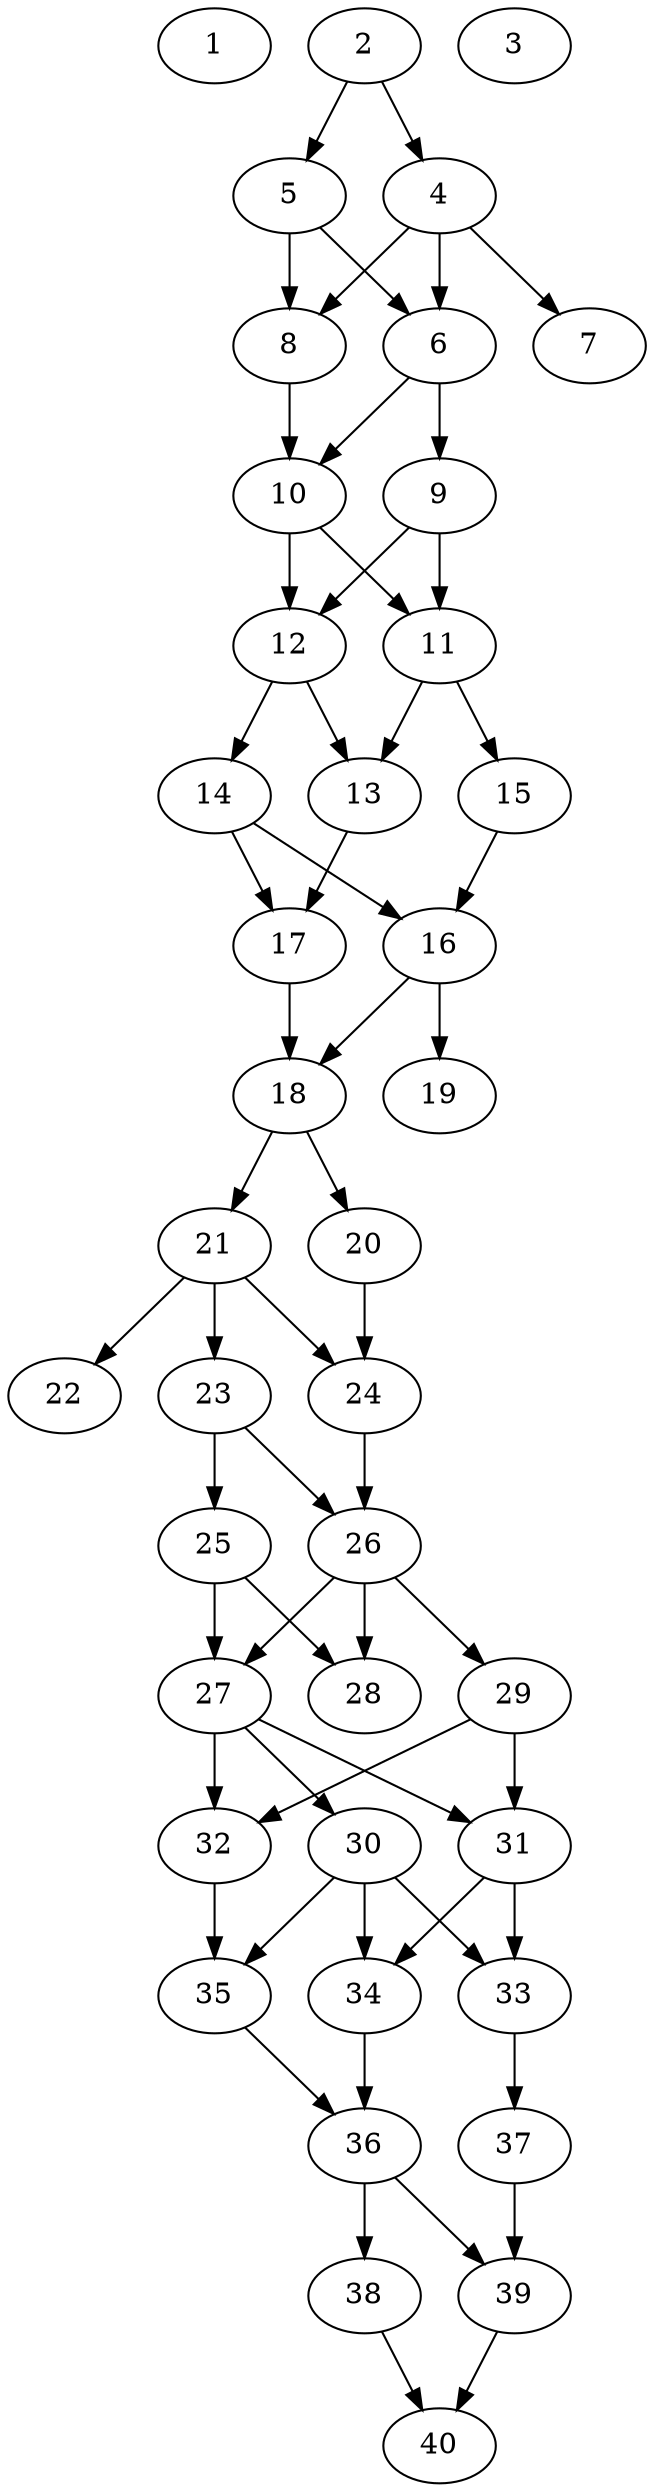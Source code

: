 // DAG automatically generated by daggen at Thu Oct  3 14:06:49 2019
// ./daggen --dot -n 40 --ccr 0.5 --fat 0.3 --regular 0.7 --density 0.7 --mindata 5242880 --maxdata 52428800 
digraph G {
  1 [size="31885312", alpha="0.17", expect_size="15942656"] 
  2 [size="55033856", alpha="0.17", expect_size="27516928"] 
  2 -> 4 [size ="27516928"]
  2 -> 5 [size ="27516928"]
  3 [size="97830912", alpha="0.13", expect_size="48915456"] 
  4 [size="40011776", alpha="0.10", expect_size="20005888"] 
  4 -> 6 [size ="20005888"]
  4 -> 7 [size ="20005888"]
  4 -> 8 [size ="20005888"]
  5 [size="33001472", alpha="0.01", expect_size="16500736"] 
  5 -> 6 [size ="16500736"]
  5 -> 8 [size ="16500736"]
  6 [size="72210432", alpha="0.01", expect_size="36105216"] 
  6 -> 9 [size ="36105216"]
  6 -> 10 [size ="36105216"]
  7 [size="13760512", alpha="0.11", expect_size="6880256"] 
  8 [size="45221888", alpha="0.09", expect_size="22610944"] 
  8 -> 10 [size ="22610944"]
  9 [size="66041856", alpha="0.20", expect_size="33020928"] 
  9 -> 11 [size ="33020928"]
  9 -> 12 [size ="33020928"]
  10 [size="32339968", alpha="0.04", expect_size="16169984"] 
  10 -> 11 [size ="16169984"]
  10 -> 12 [size ="16169984"]
  11 [size="48386048", alpha="0.01", expect_size="24193024"] 
  11 -> 13 [size ="24193024"]
  11 -> 15 [size ="24193024"]
  12 [size="34887680", alpha="0.11", expect_size="17443840"] 
  12 -> 13 [size ="17443840"]
  12 -> 14 [size ="17443840"]
  13 [size="22282240", alpha="0.17", expect_size="11141120"] 
  13 -> 17 [size ="11141120"]
  14 [size="83757056", alpha="0.04", expect_size="41878528"] 
  14 -> 16 [size ="41878528"]
  14 -> 17 [size ="41878528"]
  15 [size="37793792", alpha="0.03", expect_size="18896896"] 
  15 -> 16 [size ="18896896"]
  16 [size="41193472", alpha="0.03", expect_size="20596736"] 
  16 -> 18 [size ="20596736"]
  16 -> 19 [size ="20596736"]
  17 [size="46610432", alpha="0.15", expect_size="23305216"] 
  17 -> 18 [size ="23305216"]
  18 [size="98086912", alpha="0.15", expect_size="49043456"] 
  18 -> 20 [size ="49043456"]
  18 -> 21 [size ="49043456"]
  19 [size="44580864", alpha="0.13", expect_size="22290432"] 
  20 [size="42311680", alpha="0.17", expect_size="21155840"] 
  20 -> 24 [size ="21155840"]
  21 [size="60379136", alpha="0.05", expect_size="30189568"] 
  21 -> 22 [size ="30189568"]
  21 -> 23 [size ="30189568"]
  21 -> 24 [size ="30189568"]
  22 [size="67356672", alpha="0.02", expect_size="33678336"] 
  23 [size="23601152", alpha="0.18", expect_size="11800576"] 
  23 -> 25 [size ="11800576"]
  23 -> 26 [size ="11800576"]
  24 [size="11393024", alpha="0.20", expect_size="5696512"] 
  24 -> 26 [size ="5696512"]
  25 [size="28620800", alpha="0.06", expect_size="14310400"] 
  25 -> 27 [size ="14310400"]
  25 -> 28 [size ="14310400"]
  26 [size="44242944", alpha="0.06", expect_size="22121472"] 
  26 -> 27 [size ="22121472"]
  26 -> 28 [size ="22121472"]
  26 -> 29 [size ="22121472"]
  27 [size="57468928", alpha="0.07", expect_size="28734464"] 
  27 -> 30 [size ="28734464"]
  27 -> 31 [size ="28734464"]
  27 -> 32 [size ="28734464"]
  28 [size="31817728", alpha="0.15", expect_size="15908864"] 
  29 [size="104390656", alpha="0.15", expect_size="52195328"] 
  29 -> 31 [size ="52195328"]
  29 -> 32 [size ="52195328"]
  30 [size="73181184", alpha="0.19", expect_size="36590592"] 
  30 -> 33 [size ="36590592"]
  30 -> 34 [size ="36590592"]
  30 -> 35 [size ="36590592"]
  31 [size="57524224", alpha="0.11", expect_size="28762112"] 
  31 -> 33 [size ="28762112"]
  31 -> 34 [size ="28762112"]
  32 [size="78819328", alpha="0.09", expect_size="39409664"] 
  32 -> 35 [size ="39409664"]
  33 [size="87244800", alpha="0.09", expect_size="43622400"] 
  33 -> 37 [size ="43622400"]
  34 [size="75776000", alpha="0.05", expect_size="37888000"] 
  34 -> 36 [size ="37888000"]
  35 [size="73936896", alpha="0.06", expect_size="36968448"] 
  35 -> 36 [size ="36968448"]
  36 [size="104243200", alpha="0.14", expect_size="52121600"] 
  36 -> 38 [size ="52121600"]
  36 -> 39 [size ="52121600"]
  37 [size="39682048", alpha="0.09", expect_size="19841024"] 
  37 -> 39 [size ="19841024"]
  38 [size="72267776", alpha="0.03", expect_size="36133888"] 
  38 -> 40 [size ="36133888"]
  39 [size="47996928", alpha="0.05", expect_size="23998464"] 
  39 -> 40 [size ="23998464"]
  40 [size="22427648", alpha="0.13", expect_size="11213824"] 
}
